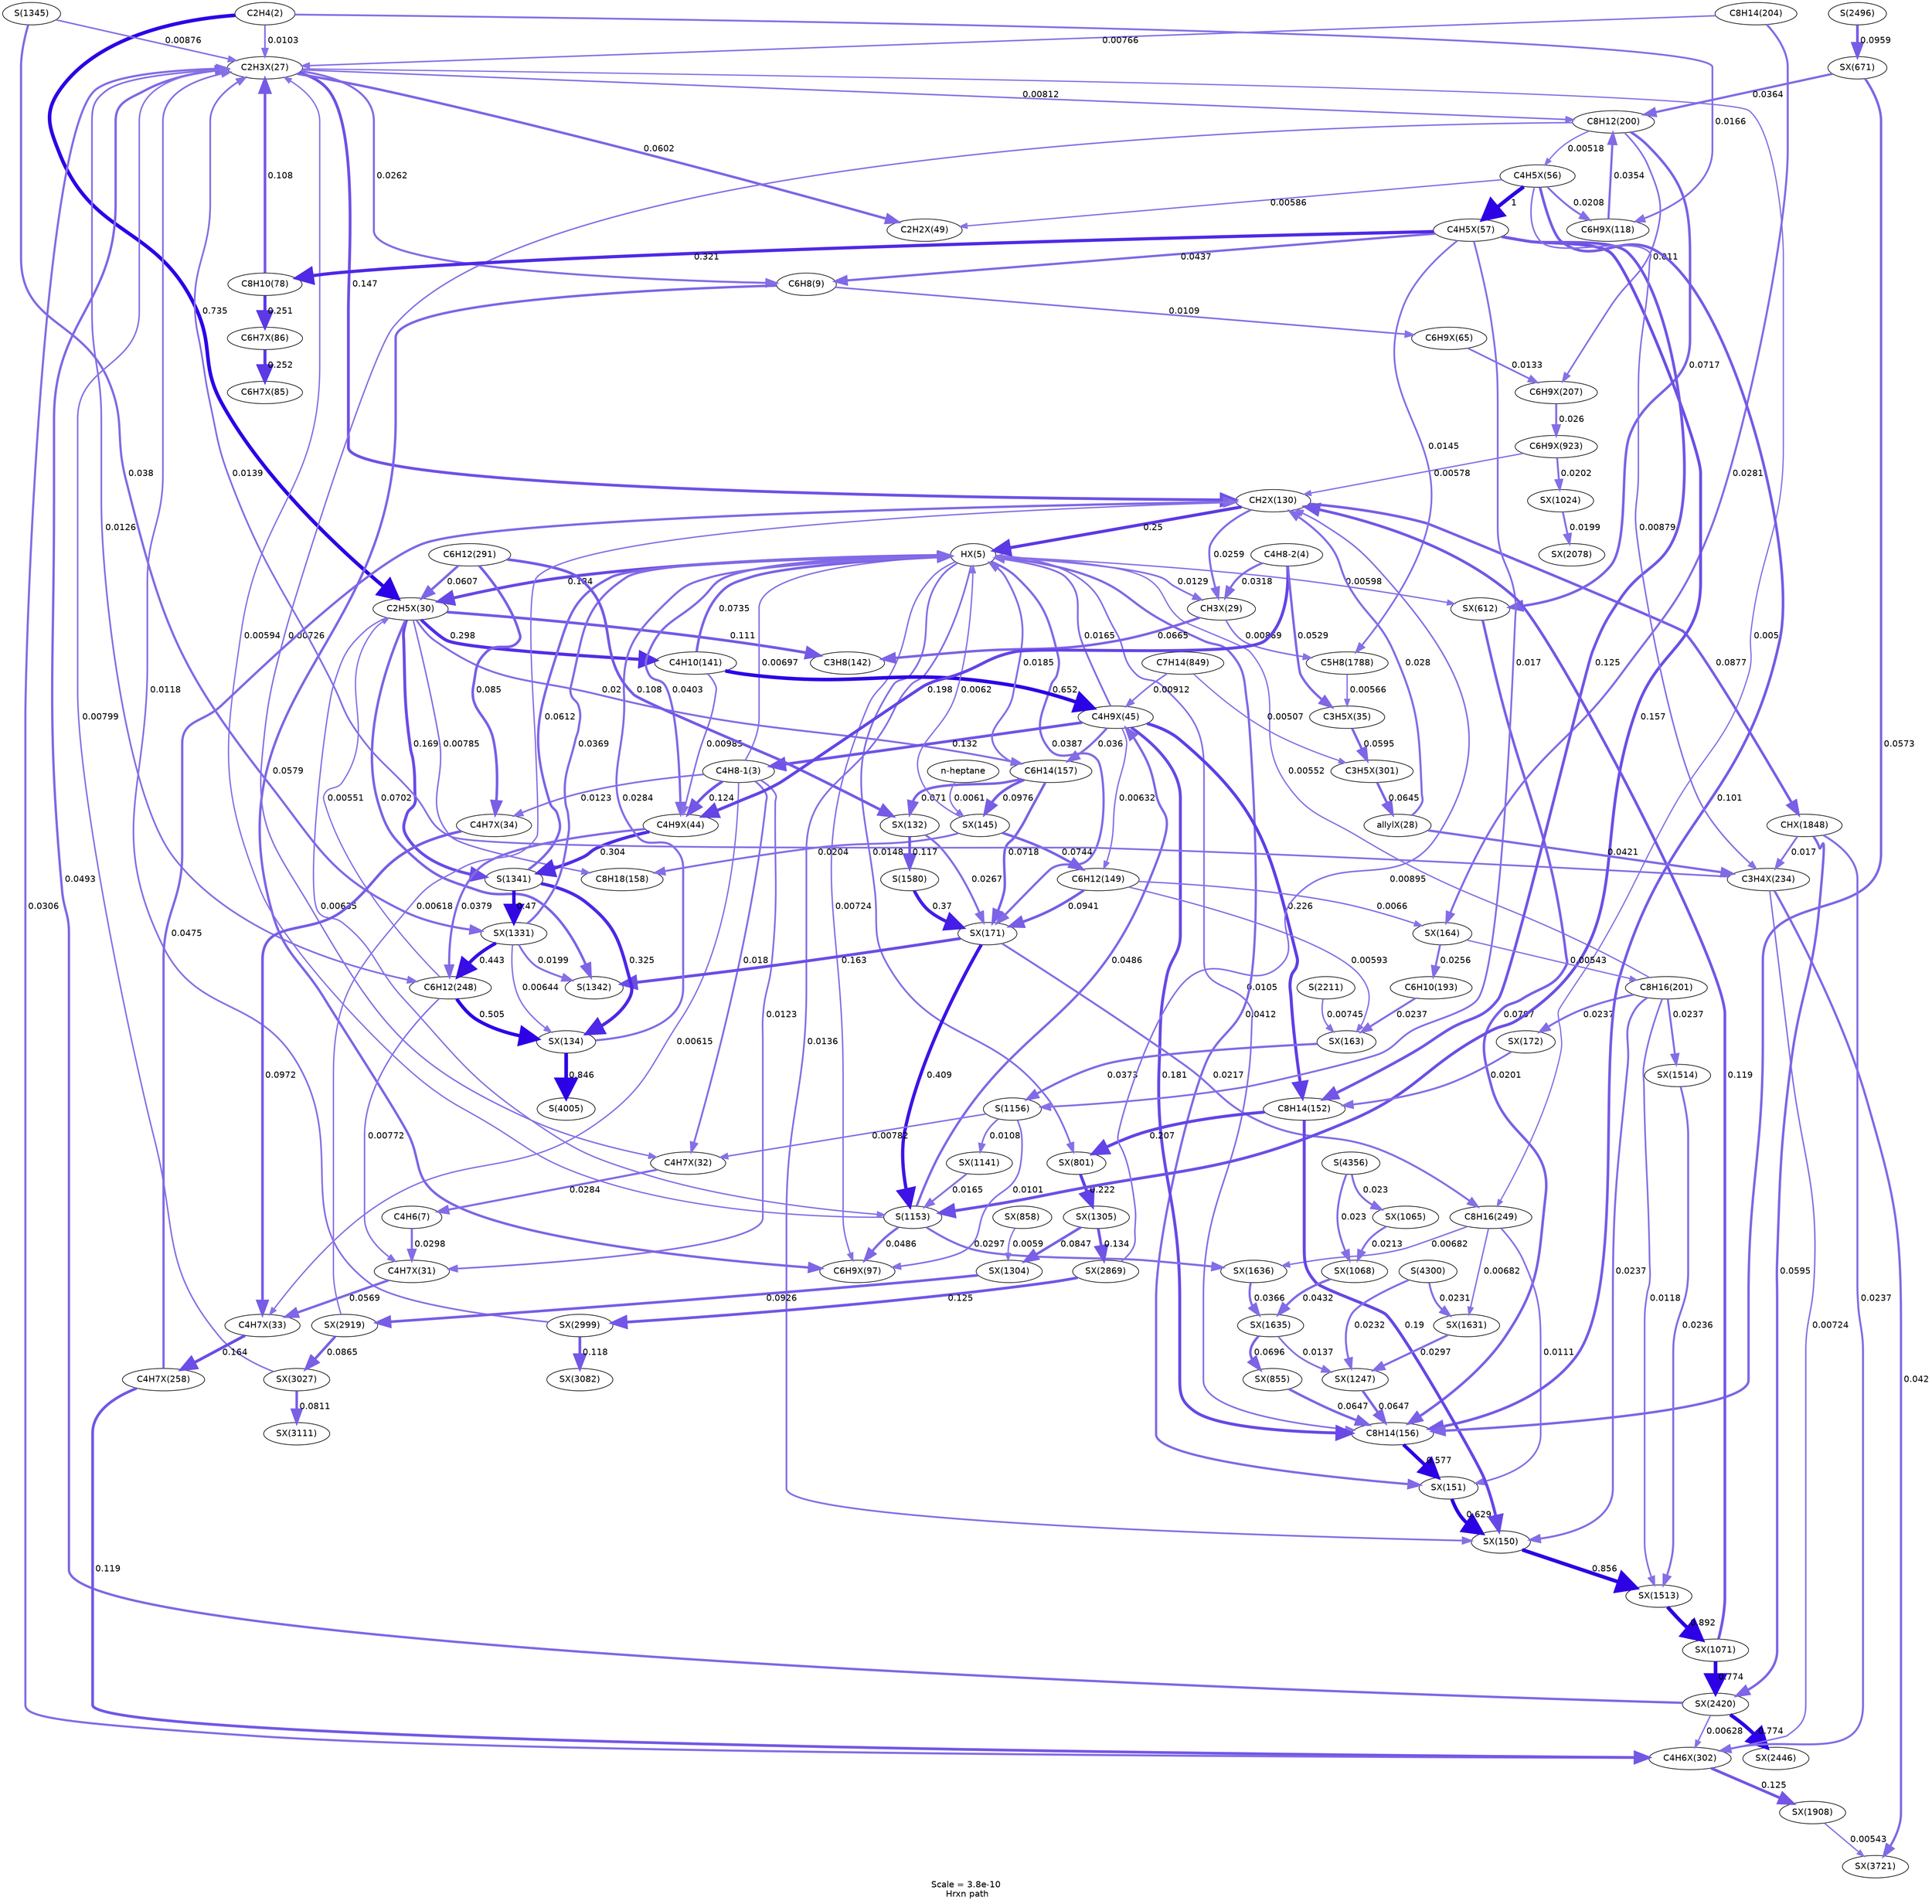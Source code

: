 digraph reaction_paths {
center=1;
s5 -> s47[fontname="Helvetica", style="setlinewidth(2.55)", arrowsize=1.27, color="0.7, 0.51, 0.9"
, label=" 0.0103"];
s5 -> s50[fontname="Helvetica", style="setlinewidth(5.77)", arrowsize=2.88, color="0.7, 1.24, 0.9"
, label=" 0.735"];
s5 -> s68[fontname="Helvetica", style="setlinewidth(2.91)", arrowsize=1.45, color="0.7, 0.517, 0.9"
, label=" 0.0166"];
s6 -> s46[fontname="Helvetica", style="setlinewidth(2.25)", arrowsize=1.13, color="0.7, 0.507, 0.9"
, label=" 0.00697"];
s46 -> s50[fontname="Helvetica", style="setlinewidth(4.72)", arrowsize=2.36, color="0.7, 0.684, 0.9"
, label=" 0.184"];
s12 -> s46[fontname="Helvetica", style="setlinewidth(4.03)", arrowsize=2.01, color="0.7, 0.573, 0.9"
, label=" 0.0735"];
s57 -> s46[fontname="Helvetica", style="setlinewidth(2.9)", arrowsize=1.45, color="0.7, 0.516, 0.9"
, label=" 0.0165"];
s17 -> s46[fontname="Helvetica", style="setlinewidth(2.99)", arrowsize=1.49, color="0.7, 0.518, 0.9"
, label=" 0.0185"];
s46 -> s67[fontname="Helvetica", style="setlinewidth(2.28)", arrowsize=1.14, color="0.7, 0.507, 0.9"
, label=" 0.00724"];
s46 -> s16[fontname="Helvetica", style="setlinewidth(2.56)", arrowsize=1.28, color="0.7, 0.511, 0.9"
, label=" 0.0105"];
s46 -> s56[fontname="Helvetica", style="setlinewidth(3.58)", arrowsize=1.79, color="0.7, 0.54, 0.9"
, label=" 0.0403"];
s72 -> s46[fontname="Helvetica", style="setlinewidth(2.16)", arrowsize=1.08, color="0.7, 0.506, 0.9"
, label=" 0.0062"];
s21 -> s46[fontname="Helvetica", style="setlinewidth(2.08)", arrowsize=1.04, color="0.7, 0.506, 0.9"
, label=" 0.00552"];
s46 -> s77[fontname="Helvetica", style="setlinewidth(3.55)", arrowsize=1.77, color="0.7, 0.539, 0.9"
, label=" 0.0387"];
s46 -> s49[fontname="Helvetica", style="setlinewidth(2.72)", arrowsize=1.36, color="0.7, 0.513, 0.9"
, label=" 0.0129"];
s69 -> s46[fontname="Helvetica", style="setlinewidth(4.95)", arrowsize=2.48, color="0.7, 0.75, 0.9"
, label=" 0.25"];
s35 -> s46[fontname="Helvetica", style="setlinewidth(3.89)", arrowsize=1.95, color="0.7, 0.561, 0.9"
, label=" 0.0612"];
s46 -> s73[fontname="Helvetica", style="setlinewidth(2.75)", arrowsize=1.38, color="0.7, 0.514, 0.9"
, label=" 0.0136"];
s46 -> s74[fontname="Helvetica", style="setlinewidth(3.59)", arrowsize=1.8, color="0.7, 0.541, 0.9"
, label=" 0.0412"];
s46 -> s90[fontname="Helvetica", style="setlinewidth(2.13)", arrowsize=1.07, color="0.7, 0.506, 0.9"
, label=" 0.00598"];
s46 -> s92[fontname="Helvetica", style="setlinewidth(2.82)", arrowsize=1.41, color="0.7, 0.515, 0.9"
, label=" 0.0148"];
s108 -> s46[fontname="Helvetica", style="setlinewidth(3.51)", arrowsize=1.75, color="0.7, 0.537, 0.9"
, label=" 0.0369"];
s71 -> s46[fontname="Helvetica", style="setlinewidth(3.31)", arrowsize=1.66, color="0.7, 0.528, 0.9"
, label=" 0.0284"];
s47 -> s9[fontname="Helvetica", style="setlinewidth(3.25)", arrowsize=1.63, color="0.7, 0.526, 0.9"
, label=" 0.0262"];
s10 -> s47[fontname="Helvetica", style="setlinewidth(4.32)", arrowsize=2.16, color="0.7, 0.608, 0.9"
, label=" 0.108"];
s47 -> s20[fontname="Helvetica", style="setlinewidth(2.37)", arrowsize=1.18, color="0.7, 0.508, 0.9"
, label=" 0.00812"];
s47 -> s24[fontname="Helvetica", style="setlinewidth(2.7)", arrowsize=1.35, color="0.7, 0.513, 0.9"
, label=" 0.0126"];
s47 -> s25[fontname="Helvetica", style="setlinewidth(2)", arrowsize=1, color="0.7, 0.505, 0.9"
, label=" 0.005"];
s22 -> s47[fontname="Helvetica", style="setlinewidth(2.32)", arrowsize=1.16, color="0.7, 0.508, 0.9"
, label=" 0.00766"];
s47 -> s69[fontname="Helvetica", style="setlinewidth(4.55)", arrowsize=2.28, color="0.7, 0.647, 0.9"
, label=" 0.147"];
s47 -> s58[fontname="Helvetica", style="setlinewidth(3.88)", arrowsize=1.94, color="0.7, 0.56, 0.9"
, label=" 0.0602"];
s86 -> s47[fontname="Helvetica", style="setlinewidth(3.37)", arrowsize=1.68, color="0.7, 0.531, 0.9"
, label=" 0.0306"];
s33 -> s47[fontname="Helvetica", style="setlinewidth(2.13)", arrowsize=1.06, color="0.7, 0.506, 0.9"
, label=" 0.00594"];
s37 -> s47[fontname="Helvetica", style="setlinewidth(2.42)", arrowsize=1.21, color="0.7, 0.509, 0.9"
, label=" 0.00876"];
s117 -> s47[fontname="Helvetica", style="setlinewidth(3.73)", arrowsize=1.86, color="0.7, 0.549, 0.9"
, label=" 0.0493"];
s121 -> s47[fontname="Helvetica", style="setlinewidth(2.65)", arrowsize=1.32, color="0.7, 0.512, 0.9"
, label=" 0.0118"];
s122 -> s47[fontname="Helvetica", style="setlinewidth(2.35)", arrowsize=1.18, color="0.7, 0.508, 0.9"
, label=" 0.00799"];
s81 -> s47[fontname="Helvetica", style="setlinewidth(2.77)", arrowsize=1.38, color="0.7, 0.514, 0.9"
, label=" 0.0139"];
s52 -> s8[fontname="Helvetica", style="setlinewidth(3.31)", arrowsize=1.66, color="0.7, 0.528, 0.9"
, label=" 0.0284"];
s8 -> s51[fontname="Helvetica", style="setlinewidth(3.35)", arrowsize=1.67, color="0.7, 0.53, 0.9"
, label=" 0.0298"];
s60 -> s9[fontname="Helvetica", style="setlinewidth(3.64)", arrowsize=1.82, color="0.7, 0.544, 0.9"
, label=" 0.0437"];
s59 -> s60[fontname="Helvetica", style="setlinewidth(6)", arrowsize=3, color="0.7, 1.5, 0.9"
, label=" 1"];
s60 -> s10[fontname="Helvetica", style="setlinewidth(5.14)", arrowsize=2.57, color="0.7, 0.821, 0.9"
, label=" 0.321"];
s60 -> s15[fontname="Helvetica", style="setlinewidth(4.43)", arrowsize=2.22, color="0.7, 0.625, 0.9"
, label=" 0.125"];
s60 -> s34[fontname="Helvetica", style="setlinewidth(2.92)", arrowsize=1.46, color="0.7, 0.517, 0.9"
, label=" 0.017"];
s60 -> s33[fontname="Helvetica", style="setlinewidth(4.6)", arrowsize=2.3, color="0.7, 0.657, 0.9"
, label=" 0.157"];
s60 -> s39[fontname="Helvetica", style="setlinewidth(2.8)", arrowsize=1.4, color="0.7, 0.514, 0.9"
, label=" 0.0145"];
s9 -> s61[fontname="Helvetica", style="setlinewidth(2.59)", arrowsize=1.3, color="0.7, 0.511, 0.9"
, label=" 0.0109"];
s9 -> s67[fontname="Helvetica", style="setlinewidth(3.85)", arrowsize=1.92, color="0.7, 0.558, 0.9"
, label=" 0.0579"];
s59 -> s68[fontname="Helvetica", style="setlinewidth(3.07)", arrowsize=1.54, color="0.7, 0.521, 0.9"
, label=" 0.0208"];
s20 -> s59[fontname="Helvetica", style="setlinewidth(2.03)", arrowsize=1.01, color="0.7, 0.505, 0.9"
, label=" 0.00518"];
s59 -> s16[fontname="Helvetica", style="setlinewidth(4.27)", arrowsize=2.13, color="0.7, 0.601, 0.9"
, label=" 0.101"];
s59 -> s58[fontname="Helvetica", style="setlinewidth(2.12)", arrowsize=1.06, color="0.7, 0.506, 0.9"
, label=" 0.00586"];
s59 -> s81[fontname="Helvetica", style="setlinewidth(2.43)", arrowsize=1.21, color="0.7, 0.509, 0.9"
, label=" 0.00879"];
s57 -> s6[fontname="Helvetica", style="setlinewidth(4.47)", arrowsize=2.24, color="0.7, 0.632, 0.9"
, label=" 0.132"];
s6 -> s52[fontname="Helvetica", style="setlinewidth(2.97)", arrowsize=1.48, color="0.7, 0.518, 0.9"
, label=" 0.018"];
s6 -> s51[fontname="Helvetica", style="setlinewidth(2.68)", arrowsize=1.34, color="0.7, 0.512, 0.9"
, label=" 0.0123"];
s6 -> s53[fontname="Helvetica", style="setlinewidth(2.16)", arrowsize=1.08, color="0.7, 0.506, 0.9"
, label=" 0.00615"];
s6 -> s54[fontname="Helvetica", style="setlinewidth(2.68)", arrowsize=1.34, color="0.7, 0.512, 0.9"
, label=" 0.0123"];
s6 -> s56[fontname="Helvetica", style="setlinewidth(4.42)", arrowsize=2.21, color="0.7, 0.624, 0.9"
, label=" 0.124"];
s50 -> s12[fontname="Helvetica", style="setlinewidth(5.09)", arrowsize=2.54, color="0.7, 0.798, 0.9"
, label=" 0.298"];
s28 -> s50[fontname="Helvetica", style="setlinewidth(3.88)", arrowsize=1.94, color="0.7, 0.561, 0.9"
, label=" 0.0607"];
s50 -> s17[fontname="Helvetica", style="setlinewidth(3.05)", arrowsize=1.52, color="0.7, 0.52, 0.9"
, label=" 0.02"];
s24 -> s50[fontname="Helvetica", style="setlinewidth(2.07)", arrowsize=1.04, color="0.7, 0.506, 0.9"
, label=" 0.00551"];
s50 -> s35[fontname="Helvetica", style="setlinewidth(4.66)", arrowsize=2.33, color="0.7, 0.669, 0.9"
, label=" 0.169"];
s50 -> s33[fontname="Helvetica", style="setlinewidth(2.18)", arrowsize=1.09, color="0.7, 0.506, 0.9"
, label=" 0.00635"];
s50 -> s18[fontname="Helvetica", style="setlinewidth(2.34)", arrowsize=1.17, color="0.7, 0.508, 0.9"
, label=" 0.00785"];
s50 -> s13[fontname="Helvetica", style="setlinewidth(4.34)", arrowsize=2.17, color="0.7, 0.611, 0.9"
, label=" 0.111"];
s50 -> s36[fontname="Helvetica", style="setlinewidth(3.99)", arrowsize=2, color="0.7, 0.57, 0.9"
, label=" 0.0702"];
s12 -> s57[fontname="Helvetica", style="setlinewidth(5.68)", arrowsize=2.84, color="0.7, 1.15, 0.9"
, label=" 0.652"];
s12 -> s56[fontname="Helvetica", style="setlinewidth(2.51)", arrowsize=1.26, color="0.7, 0.51, 0.9"
, label=" 0.00985"];
s57 -> s14[fontname="Helvetica", style="setlinewidth(2.18)", arrowsize=1.09, color="0.7, 0.506, 0.9"
, label=" 0.00632"];
s57 -> s17[fontname="Helvetica", style="setlinewidth(3.49)", arrowsize=1.74, color="0.7, 0.536, 0.9"
, label=" 0.036"];
s57 -> s15[fontname="Helvetica", style="setlinewidth(4.88)", arrowsize=2.44, color="0.7, 0.726, 0.9"
, label=" 0.226"];
s57 -> s16[fontname="Helvetica", style="setlinewidth(4.71)", arrowsize=2.36, color="0.7, 0.681, 0.9"
, label=" 0.181"];
s33 -> s57[fontname="Helvetica", style="setlinewidth(3.72)", arrowsize=1.86, color="0.7, 0.549, 0.9"
, label=" 0.0486"];
s32 -> s57[fontname="Helvetica", style="setlinewidth(2.45)", arrowsize=1.23, color="0.7, 0.509, 0.9"
, label=" 0.00912"];
s72 -> s14[fontname="Helvetica", style="setlinewidth(4.04)", arrowsize=2.02, color="0.7, 0.574, 0.9"
, label=" 0.0744"];
s14 -> s76[fontname="Helvetica", style="setlinewidth(2.21)", arrowsize=1.1, color="0.7, 0.507, 0.9"
, label=" 0.0066"];
s14 -> s77[fontname="Helvetica", style="setlinewidth(4.22)", arrowsize=2.11, color="0.7, 0.594, 0.9"
, label=" 0.0941"];
s14 -> s75[fontname="Helvetica", style="setlinewidth(2.13)", arrowsize=1.06, color="0.7, 0.506, 0.9"
, label=" 0.00593"];
s20 -> s52[fontname="Helvetica", style="setlinewidth(2.28)", arrowsize=1.14, color="0.7, 0.507, 0.9"
, label=" 0.00726"];
s34 -> s52[fontname="Helvetica", style="setlinewidth(2.34)", arrowsize=1.17, color="0.7, 0.508, 0.9"
, label=" 0.00782"];
s76 -> s19[fontname="Helvetica", style="setlinewidth(3.23)", arrowsize=1.62, color="0.7, 0.526, 0.9"
, label=" 0.0256"];
s19 -> s75[fontname="Helvetica", style="setlinewidth(3.18)", arrowsize=1.59, color="0.7, 0.524, 0.9"
, label=" 0.0237"];
s51 -> s53[fontname="Helvetica", style="setlinewidth(3.84)", arrowsize=1.92, color="0.7, 0.557, 0.9"
, label=" 0.0569"];
s24 -> s51[fontname="Helvetica", style="setlinewidth(2.33)", arrowsize=1.16, color="0.7, 0.508, 0.9"
, label=" 0.00772"];
s54 -> s53[fontname="Helvetica", style="setlinewidth(4.24)", arrowsize=2.12, color="0.7, 0.597, 0.9"
, label=" 0.0972"];
s53 -> s82[fontname="Helvetica", style="setlinewidth(4.63)", arrowsize=2.32, color="0.7, 0.664, 0.9"
, label=" 0.164"];
s28 -> s54[fontname="Helvetica", style="setlinewidth(4.14)", arrowsize=2.07, color="0.7, 0.585, 0.9"
, label=" 0.085"];
s82 -> s69[fontname="Helvetica", style="setlinewidth(3.7)", arrowsize=1.85, color="0.7, 0.547, 0.9"
, label=" 0.0475"];
s82 -> s86[fontname="Helvetica", style="setlinewidth(4.39)", arrowsize=2.2, color="0.7, 0.619, 0.9"
, label=" 0.119"];
s28 -> s70[fontname="Helvetica", style="setlinewidth(4.32)", arrowsize=2.16, color="0.7, 0.608, 0.9"
, label=" 0.108"];
s10 -> s66[fontname="Helvetica", style="setlinewidth(4.96)", arrowsize=2.48, color="0.7, 0.751, 0.9"
, label=" 0.251"];
s66 -> s65[fontname="Helvetica", style="setlinewidth(4.96)", arrowsize=2.48, color="0.7, 0.752, 0.9"
, label=" 0.252"];
s68 -> s20[fontname="Helvetica", style="setlinewidth(3.48)", arrowsize=1.74, color="0.7, 0.535, 0.9"
, label=" 0.0354"];
s20 -> s79[fontname="Helvetica", style="setlinewidth(2.6)", arrowsize=1.3, color="0.7, 0.511, 0.9"
, label=" 0.011"];
s20 -> s90[fontname="Helvetica", style="setlinewidth(4.01)", arrowsize=2.01, color="0.7, 0.572, 0.9"
, label=" 0.0717"];
s91 -> s20[fontname="Helvetica", style="setlinewidth(3.5)", arrowsize=1.75, color="0.7, 0.536, 0.9"
, label=" 0.0364"];
s17 -> s72[fontname="Helvetica", style="setlinewidth(4.24)", arrowsize=2.12, color="0.7, 0.598, 0.9"
, label=" 0.0976"];
s17 -> s77[fontname="Helvetica", style="setlinewidth(4.01)", arrowsize=2.01, color="0.7, 0.572, 0.9"
, label=" 0.0718"];
s17 -> s70[fontname="Helvetica", style="setlinewidth(4)", arrowsize=2, color="0.7, 0.571, 0.9"
, label=" 0.071"];
s78 -> s15[fontname="Helvetica", style="setlinewidth(3.05)", arrowsize=1.53, color="0.7, 0.52, 0.9"
, label=" 0.0201"];
s15 -> s73[fontname="Helvetica", style="setlinewidth(4.75)", arrowsize=2.37, color="0.7, 0.69, 0.9"
, label=" 0.19"];
s15 -> s92[fontname="Helvetica", style="setlinewidth(4.81)", arrowsize=2.41, color="0.7, 0.707, 0.9"
, label=" 0.207"];
s61 -> s79[fontname="Helvetica", style="setlinewidth(2.74)", arrowsize=1.37, color="0.7, 0.513, 0.9"
, label=" 0.0133"];
s79 -> s97[fontname="Helvetica", style="setlinewidth(3.25)", arrowsize=1.62, color="0.7, 0.526, 0.9"
, label=" 0.026"];
s97 -> s69[fontname="Helvetica", style="setlinewidth(2.11)", arrowsize=1.05, color="0.7, 0.506, 0.9"
, label=" 0.00578"];
s97 -> s98[fontname="Helvetica", style="setlinewidth(3.06)", arrowsize=1.53, color="0.7, 0.52, 0.9"
, label=" 0.0202"];
s34 -> s67[fontname="Helvetica", style="setlinewidth(2.53)", arrowsize=1.26, color="0.7, 0.51, 0.9"
, label=" 0.0101"];
s33 -> s67[fontname="Helvetica", style="setlinewidth(3.72)", arrowsize=1.86, color="0.7, 0.549, 0.9"
, label=" 0.0486"];
s16 -> s74[fontname="Helvetica", style="setlinewidth(5.58)", arrowsize=2.79, color="0.7, 1.08, 0.9"
, label=" 0.577"];
s90 -> s16[fontname="Helvetica", style="setlinewidth(4.09)", arrowsize=2.05, color="0.7, 0.58, 0.9"
, label=" 0.0797"];
s91 -> s16[fontname="Helvetica", style="setlinewidth(3.84)", arrowsize=1.92, color="0.7, 0.557, 0.9"
, label=" 0.0573"];
s94 -> s16[fontname="Helvetica", style="setlinewidth(3.93)", arrowsize=1.97, color="0.7, 0.565, 0.9"
, label=" 0.0647"];
s104 -> s16[fontname="Helvetica", style="setlinewidth(3.93)", arrowsize=1.97, color="0.7, 0.565, 0.9"
, label=" 0.0647"];
s7 -> s56[fontname="Helvetica", style="setlinewidth(4.78)", arrowsize=2.39, color="0.7, 0.698, 0.9"
, label=" 0.198"];
s56 -> s24[fontname="Helvetica", style="setlinewidth(3.53)", arrowsize=1.76, color="0.7, 0.538, 0.9"
, label=" 0.0379"];
s56 -> s35[fontname="Helvetica", style="setlinewidth(5.1)", arrowsize=2.55, color="0.7, 0.804, 0.9"
, label=" 0.304"];
s7 -> s49[fontname="Helvetica", style="setlinewidth(3.4)", arrowsize=1.7, color="0.7, 0.532, 0.9"
, label=" 0.0318"];
s7 -> s55[fontname="Helvetica", style="setlinewidth(3.78)", arrowsize=1.89, color="0.7, 0.553, 0.9"
, label=" 0.0529"];
s108 -> s24[fontname="Helvetica", style="setlinewidth(5.39)", arrowsize=2.69, color="0.7, 0.943, 0.9"
, label=" 0.443"];
s24 -> s71[fontname="Helvetica", style="setlinewidth(5.48)", arrowsize=2.74, color="0.7, 1.01, 0.9"
, label=" 0.505"];
s0 -> s72[fontname="Helvetica", style="setlinewidth(2.15)", arrowsize=1.08, color="0.7, 0.506, 0.9"
, label=" 0.0061"];
s72 -> s18[fontname="Helvetica", style="setlinewidth(3.06)", arrowsize=1.53, color="0.7, 0.52, 0.9"
, label=" 0.0204"];
s76 -> s21[fontname="Helvetica", style="setlinewidth(2.06)", arrowsize=1.03, color="0.7, 0.505, 0.9"
, label=" 0.00543"];
s21 -> s78[fontname="Helvetica", style="setlinewidth(3.17)", arrowsize=1.59, color="0.7, 0.524, 0.9"
, label=" 0.0237"];
s21 -> s73[fontname="Helvetica", style="setlinewidth(3.17)", arrowsize=1.59, color="0.7, 0.524, 0.9"
, label=" 0.0237"];
s21 -> s109[fontname="Helvetica", style="setlinewidth(2.65)", arrowsize=1.33, color="0.7, 0.512, 0.9"
, label=" 0.0118"];
s21 -> s110[fontname="Helvetica", style="setlinewidth(3.17)", arrowsize=1.59, color="0.7, 0.524, 0.9"
, label=" 0.0237"];
s22 -> s76[fontname="Helvetica", style="setlinewidth(3.3)", arrowsize=1.65, color="0.7, 0.528, 0.9"
, label=" 0.0281"];
s77 -> s25[fontname="Helvetica", style="setlinewidth(3.11)", arrowsize=1.55, color="0.7, 0.522, 0.9"
, label=" 0.0217"];
s38 -> s77[fontname="Helvetica", style="setlinewidth(5.25)", arrowsize=2.63, color="0.7, 0.87, 0.9"
, label=" 0.37"];
s77 -> s33[fontname="Helvetica", style="setlinewidth(5.33)", arrowsize=2.66, color="0.7, 0.909, 0.9"
, label=" 0.409"];
s70 -> s77[fontname="Helvetica", style="setlinewidth(3.26)", arrowsize=1.63, color="0.7, 0.527, 0.9"
, label=" 0.0267"];
s77 -> s36[fontname="Helvetica", style="setlinewidth(4.63)", arrowsize=2.31, color="0.7, 0.663, 0.9"
, label=" 0.163"];
s25 -> s74[fontname="Helvetica", style="setlinewidth(2.6)", arrowsize=1.3, color="0.7, 0.511, 0.9"
, label=" 0.0111"];
s25 -> s113[fontname="Helvetica", style="setlinewidth(2.23)", arrowsize=1.12, color="0.7, 0.507, 0.9"
, label=" 0.00682"];
s25 -> s111[fontname="Helvetica", style="setlinewidth(2.23)", arrowsize=1.12, color="0.7, 0.507, 0.9"
, label=" 0.00682"];
s70 -> s38[fontname="Helvetica", style="setlinewidth(4.38)", arrowsize=2.19, color="0.7, 0.617, 0.9"
, label=" 0.117"];
s69 -> s49[fontname="Helvetica", style="setlinewidth(3.24)", arrowsize=1.62, color="0.7, 0.526, 0.9"
, label=" 0.0259"];
s49 -> s13[fontname="Helvetica", style="setlinewidth(3.95)", arrowsize=1.98, color="0.7, 0.566, 0.9"
, label=" 0.0665"];
s49 -> s39[fontname="Helvetica", style="setlinewidth(2.42)", arrowsize=1.21, color="0.7, 0.509, 0.9"
, label=" 0.00869"];
s69 -> s114[fontname="Helvetica", style="setlinewidth(4.16)", arrowsize=2.08, color="0.7, 0.588, 0.9"
, label=" 0.0877"];
s101 -> s69[fontname="Helvetica", style="setlinewidth(4.39)", arrowsize=2.2, color="0.7, 0.619, 0.9"
, label=" 0.119"];
s119 -> s69[fontname="Helvetica", style="setlinewidth(2.44)", arrowsize=1.22, color="0.7, 0.509, 0.9"
, label=" 0.00895"];
s120 -> s69[fontname="Helvetica", style="setlinewidth(2.16)", arrowsize=1.08, color="0.7, 0.506, 0.9"
, label=" 0.00618"];
s48 -> s69[fontname="Helvetica", style="setlinewidth(3.3)", arrowsize=1.65, color="0.7, 0.528, 0.9"
, label=" 0.028"];
s114 -> s86[fontname="Helvetica", style="setlinewidth(3.18)", arrowsize=1.59, color="0.7, 0.524, 0.9"
, label=" 0.0237"];
s114 -> s117[fontname="Helvetica", style="setlinewidth(3.87)", arrowsize=1.94, color="0.7, 0.56, 0.9"
, label=" 0.0595"];
s114 -> s81[fontname="Helvetica", style="setlinewidth(2.92)", arrowsize=1.46, color="0.7, 0.517, 0.9"
, label=" 0.017"];
s86 -> s115[fontname="Helvetica", style="setlinewidth(4.43)", arrowsize=2.21, color="0.7, 0.625, 0.9"
, label=" 0.125"];
s117 -> s86[fontname="Helvetica", style="setlinewidth(2.17)", arrowsize=1.09, color="0.7, 0.506, 0.9"
, label=" 0.00628"];
s81 -> s86[fontname="Helvetica", style="setlinewidth(2.28)", arrowsize=1.14, color="0.7, 0.507, 0.9"
, label=" 0.00724"];
s115 -> s125[fontname="Helvetica", style="setlinewidth(2.06)", arrowsize=1.03, color="0.7, 0.505, 0.9"
, label=" 0.00543"];
s35 -> s108[fontname="Helvetica", style="setlinewidth(5.43)", arrowsize=2.72, color="0.7, 0.97, 0.9"
, label=" 0.47"];
s35 -> s71[fontname="Helvetica", style="setlinewidth(5.15)", arrowsize=2.58, color="0.7, 0.825, 0.9"
, label=" 0.325"];
s34 -> s103[fontname="Helvetica", style="setlinewidth(2.58)", arrowsize=1.29, color="0.7, 0.511, 0.9"
, label=" 0.0108"];
s103 -> s33[fontname="Helvetica", style="setlinewidth(2.9)", arrowsize=1.45, color="0.7, 0.517, 0.9"
, label=" 0.0165"];
s75 -> s34[fontname="Helvetica", style="setlinewidth(3.52)", arrowsize=1.76, color="0.7, 0.537, 0.9"
, label=" 0.0373"];
s33 -> s113[fontname="Helvetica", style="setlinewidth(3.34)", arrowsize=1.67, color="0.7, 0.53, 0.9"
, label=" 0.0297"];
s98 -> s116[fontname="Helvetica", style="setlinewidth(3.04)", arrowsize=1.52, color="0.7, 0.52, 0.9"
, label=" 0.0199"];
s40 -> s75[fontname="Helvetica", style="setlinewidth(2.3)", arrowsize=1.15, color="0.7, 0.507, 0.9"
, label=" 0.00745"];
s37 -> s108[fontname="Helvetica", style="setlinewidth(3.53)", arrowsize=1.77, color="0.7, 0.538, 0.9"
, label=" 0.038"];
s108 -> s36[fontname="Helvetica", style="setlinewidth(3.04)", arrowsize=1.52, color="0.7, 0.52, 0.9"
, label=" 0.0199"];
s73 -> s109[fontname="Helvetica", style="setlinewidth(5.88)", arrowsize=2.94, color="0.7, 1.36, 0.9"
, label=" 0.856"];
s74 -> s73[fontname="Helvetica", style="setlinewidth(5.65)", arrowsize=2.83, color="0.7, 1.13, 0.9"
, label=" 0.629"];
s110 -> s109[fontname="Helvetica", style="setlinewidth(3.17)", arrowsize=1.59, color="0.7, 0.524, 0.9"
, label=" 0.0236"];
s109 -> s101[fontname="Helvetica", style="setlinewidth(5.91)", arrowsize=2.96, color="0.7, 1.39, 0.9"
, label=" 0.892"];
s101 -> s117[fontname="Helvetica", style="setlinewidth(5.81)", arrowsize=2.9, color="0.7, 1.27, 0.9"
, label=" 0.774"];
s117 -> s118[fontname="Helvetica", style="setlinewidth(5.81)", arrowsize=2.9, color="0.7, 1.27, 0.9"
, label=" 0.774"];
s41 -> s91[fontname="Helvetica", style="setlinewidth(4.23)", arrowsize=2.12, color="0.7, 0.596, 0.9"
, label=" 0.0959"];
s92 -> s107[fontname="Helvetica", style="setlinewidth(4.86)", arrowsize=2.43, color="0.7, 0.722, 0.9"
, label=" 0.222"];
s107 -> s106[fontname="Helvetica", style="setlinewidth(4.14)", arrowsize=2.07, color="0.7, 0.585, 0.9"
, label=" 0.0847"];
s107 -> s119[fontname="Helvetica", style="setlinewidth(4.48)", arrowsize=2.24, color="0.7, 0.634, 0.9"
, label=" 0.134"];
s96 -> s106[fontname="Helvetica", style="setlinewidth(2.13)", arrowsize=1.06, color="0.7, 0.506, 0.9"
, label=" 0.0059"];
s106 -> s120[fontname="Helvetica", style="setlinewidth(4.2)", arrowsize=2.1, color="0.7, 0.593, 0.9"
, label=" 0.0926"];
s119 -> s121[fontname="Helvetica", style="setlinewidth(4.43)", arrowsize=2.22, color="0.7, 0.625, 0.9"
, label=" 0.125"];
s120 -> s122[fontname="Helvetica", style="setlinewidth(4.15)", arrowsize=2.08, color="0.7, 0.586, 0.9"
, label=" 0.0865"];
s121 -> s123[fontname="Helvetica", style="setlinewidth(4.39)", arrowsize=2.19, color="0.7, 0.618, 0.9"
, label=" 0.118"];
s122 -> s124[fontname="Helvetica", style="setlinewidth(4.1)", arrowsize=2.05, color="0.7, 0.581, 0.9"
, label=" 0.0811"];
s85 -> s48[fontname="Helvetica", style="setlinewidth(3.93)", arrowsize=1.97, color="0.7, 0.565, 0.9"
, label=" 0.0645"];
s48 -> s81[fontname="Helvetica", style="setlinewidth(3.61)", arrowsize=1.8, color="0.7, 0.542, 0.9"
, label=" 0.0421"];
s55 -> s85[fontname="Helvetica", style="setlinewidth(3.87)", arrowsize=1.93, color="0.7, 0.559, 0.9"
, label=" 0.0595"];
s32 -> s85[fontname="Helvetica", style="setlinewidth(2.01)", arrowsize=1.01, color="0.7, 0.505, 0.9"
, label=" 0.00507"];
s39 -> s55[fontname="Helvetica", style="setlinewidth(2.09)", arrowsize=1.05, color="0.7, 0.506, 0.9"
, label=" 0.00566"];
s81 -> s125[fontname="Helvetica", style="setlinewidth(3.61)", arrowsize=1.8, color="0.7, 0.542, 0.9"
, label=" 0.042"];
s108 -> s71[fontname="Helvetica", style="setlinewidth(2.19)", arrowsize=1.1, color="0.7, 0.506, 0.9"
, label=" 0.00644"];
s71 -> s42[fontname="Helvetica", style="setlinewidth(5.87)", arrowsize=2.94, color="0.7, 1.35, 0.9"
, label=" 0.846"];
s112 -> s94[fontname="Helvetica", style="setlinewidth(3.99)", arrowsize=1.99, color="0.7, 0.57, 0.9"
, label=" 0.0696"];
s113 -> s112[fontname="Helvetica", style="setlinewidth(3.5)", arrowsize=1.75, color="0.7, 0.537, 0.9"
, label=" 0.0366"];
s112 -> s104[fontname="Helvetica", style="setlinewidth(2.76)", arrowsize=1.38, color="0.7, 0.514, 0.9"
, label=" 0.0137"];
s100 -> s112[fontname="Helvetica", style="setlinewidth(3.63)", arrowsize=1.81, color="0.7, 0.543, 0.9"
, label=" 0.0432"];
s111 -> s104[fontname="Helvetica", style="setlinewidth(3.35)", arrowsize=1.67, color="0.7, 0.53, 0.9"
, label=" 0.0297"];
s43 -> s104[fontname="Helvetica", style="setlinewidth(3.16)", arrowsize=1.58, color="0.7, 0.523, 0.9"
, label=" 0.0232"];
s43 -> s111[fontname="Helvetica", style="setlinewidth(3.15)", arrowsize=1.58, color="0.7, 0.523, 0.9"
, label=" 0.0231"];
s99 -> s100[fontname="Helvetica", style="setlinewidth(3.09)", arrowsize=1.55, color="0.7, 0.521, 0.9"
, label=" 0.0213"];
s44 -> s100[fontname="Helvetica", style="setlinewidth(3.15)", arrowsize=1.58, color="0.7, 0.523, 0.9"
, label=" 0.023"];
s44 -> s99[fontname="Helvetica", style="setlinewidth(3.15)", arrowsize=1.58, color="0.7, 0.523, 0.9"
, label=" 0.023"];
s0 [ fontname="Helvetica", label="n-heptane"];
s5 [ fontname="Helvetica", label="C2H4(2)"];
s6 [ fontname="Helvetica", label="C4H8-1(3)"];
s7 [ fontname="Helvetica", label="C4H8-2(4)"];
s8 [ fontname="Helvetica", label="C4H6(7)"];
s9 [ fontname="Helvetica", label="C6H8(9)"];
s10 [ fontname="Helvetica", label="C8H10(78)"];
s12 [ fontname="Helvetica", label="C4H10(141)"];
s13 [ fontname="Helvetica", label="C3H8(142)"];
s14 [ fontname="Helvetica", label="C6H12(149)"];
s15 [ fontname="Helvetica", label="C8H14(152)"];
s16 [ fontname="Helvetica", label="C8H14(156)"];
s17 [ fontname="Helvetica", label="C6H14(157)"];
s18 [ fontname="Helvetica", label="C8H18(158)"];
s19 [ fontname="Helvetica", label="C6H10(193)"];
s20 [ fontname="Helvetica", label="C8H12(200)"];
s21 [ fontname="Helvetica", label="C8H16(201)"];
s22 [ fontname="Helvetica", label="C8H14(204)"];
s24 [ fontname="Helvetica", label="C6H12(248)"];
s25 [ fontname="Helvetica", label="C8H16(249)"];
s28 [ fontname="Helvetica", label="C6H12(291)"];
s32 [ fontname="Helvetica", label="C7H14(849)"];
s33 [ fontname="Helvetica", label="S(1153)"];
s34 [ fontname="Helvetica", label="S(1156)"];
s35 [ fontname="Helvetica", label="S(1341)"];
s36 [ fontname="Helvetica", label="S(1342)"];
s37 [ fontname="Helvetica", label="S(1345)"];
s38 [ fontname="Helvetica", label="S(1580)"];
s39 [ fontname="Helvetica", label="C5H8(1788)"];
s40 [ fontname="Helvetica", label="S(2211)"];
s41 [ fontname="Helvetica", label="S(2496)"];
s42 [ fontname="Helvetica", label="S(4005)"];
s43 [ fontname="Helvetica", label="S(4300)"];
s44 [ fontname="Helvetica", label="S(4356)"];
s46 [ fontname="Helvetica", label="HX(5)"];
s47 [ fontname="Helvetica", label="C2H3X(27)"];
s48 [ fontname="Helvetica", label="allylX(28)"];
s49 [ fontname="Helvetica", label="CH3X(29)"];
s50 [ fontname="Helvetica", label="C2H5X(30)"];
s51 [ fontname="Helvetica", label="C4H7X(31)"];
s52 [ fontname="Helvetica", label="C4H7X(32)"];
s53 [ fontname="Helvetica", label="C4H7X(33)"];
s54 [ fontname="Helvetica", label="C4H7X(34)"];
s55 [ fontname="Helvetica", label="C3H5X(35)"];
s56 [ fontname="Helvetica", label="C4H9X(44)"];
s57 [ fontname="Helvetica", label="C4H9X(45)"];
s58 [ fontname="Helvetica", label="C2H2X(49)"];
s59 [ fontname="Helvetica", label="C4H5X(56)"];
s60 [ fontname="Helvetica", label="C4H5X(57)"];
s61 [ fontname="Helvetica", label="C6H9X(65)"];
s65 [ fontname="Helvetica", label="C6H7X(85)"];
s66 [ fontname="Helvetica", label="C6H7X(86)"];
s67 [ fontname="Helvetica", label="C6H9X(97)"];
s68 [ fontname="Helvetica", label="C6H9X(118)"];
s69 [ fontname="Helvetica", label="CH2X(130)"];
s70 [ fontname="Helvetica", label="SX(132)"];
s71 [ fontname="Helvetica", label="SX(134)"];
s72 [ fontname="Helvetica", label="SX(145)"];
s73 [ fontname="Helvetica", label="SX(150)"];
s74 [ fontname="Helvetica", label="SX(151)"];
s75 [ fontname="Helvetica", label="SX(163)"];
s76 [ fontname="Helvetica", label="SX(164)"];
s77 [ fontname="Helvetica", label="SX(171)"];
s78 [ fontname="Helvetica", label="SX(172)"];
s79 [ fontname="Helvetica", label="C6H9X(207)"];
s81 [ fontname="Helvetica", label="C3H4X(234)"];
s82 [ fontname="Helvetica", label="C4H7X(258)"];
s85 [ fontname="Helvetica", label="C3H5X(301)"];
s86 [ fontname="Helvetica", label="C4H6X(302)"];
s90 [ fontname="Helvetica", label="SX(612)"];
s91 [ fontname="Helvetica", label="SX(671)"];
s92 [ fontname="Helvetica", label="SX(801)"];
s94 [ fontname="Helvetica", label="SX(855)"];
s96 [ fontname="Helvetica", label="SX(858)"];
s97 [ fontname="Helvetica", label="C6H9X(923)"];
s98 [ fontname="Helvetica", label="SX(1024)"];
s99 [ fontname="Helvetica", label="SX(1065)"];
s100 [ fontname="Helvetica", label="SX(1068)"];
s101 [ fontname="Helvetica", label="SX(1071)"];
s103 [ fontname="Helvetica", label="SX(1141)"];
s104 [ fontname="Helvetica", label="SX(1247)"];
s106 [ fontname="Helvetica", label="SX(1304)"];
s107 [ fontname="Helvetica", label="SX(1305)"];
s108 [ fontname="Helvetica", label="SX(1331)"];
s109 [ fontname="Helvetica", label="SX(1513)"];
s110 [ fontname="Helvetica", label="SX(1514)"];
s111 [ fontname="Helvetica", label="SX(1631)"];
s112 [ fontname="Helvetica", label="SX(1635)"];
s113 [ fontname="Helvetica", label="SX(1636)"];
s114 [ fontname="Helvetica", label="CHX(1848)"];
s115 [ fontname="Helvetica", label="SX(1908)"];
s116 [ fontname="Helvetica", label="SX(2078)"];
s117 [ fontname="Helvetica", label="SX(2420)"];
s118 [ fontname="Helvetica", label="SX(2446)"];
s119 [ fontname="Helvetica", label="SX(2869)"];
s120 [ fontname="Helvetica", label="SX(2919)"];
s121 [ fontname="Helvetica", label="SX(2999)"];
s122 [ fontname="Helvetica", label="SX(3027)"];
s123 [ fontname="Helvetica", label="SX(3082)"];
s124 [ fontname="Helvetica", label="SX(3111)"];
s125 [ fontname="Helvetica", label="SX(3721)"];
 label = "Scale = 3.8e-10\l Hrxn path";
 fontname = "Helvetica";
}
